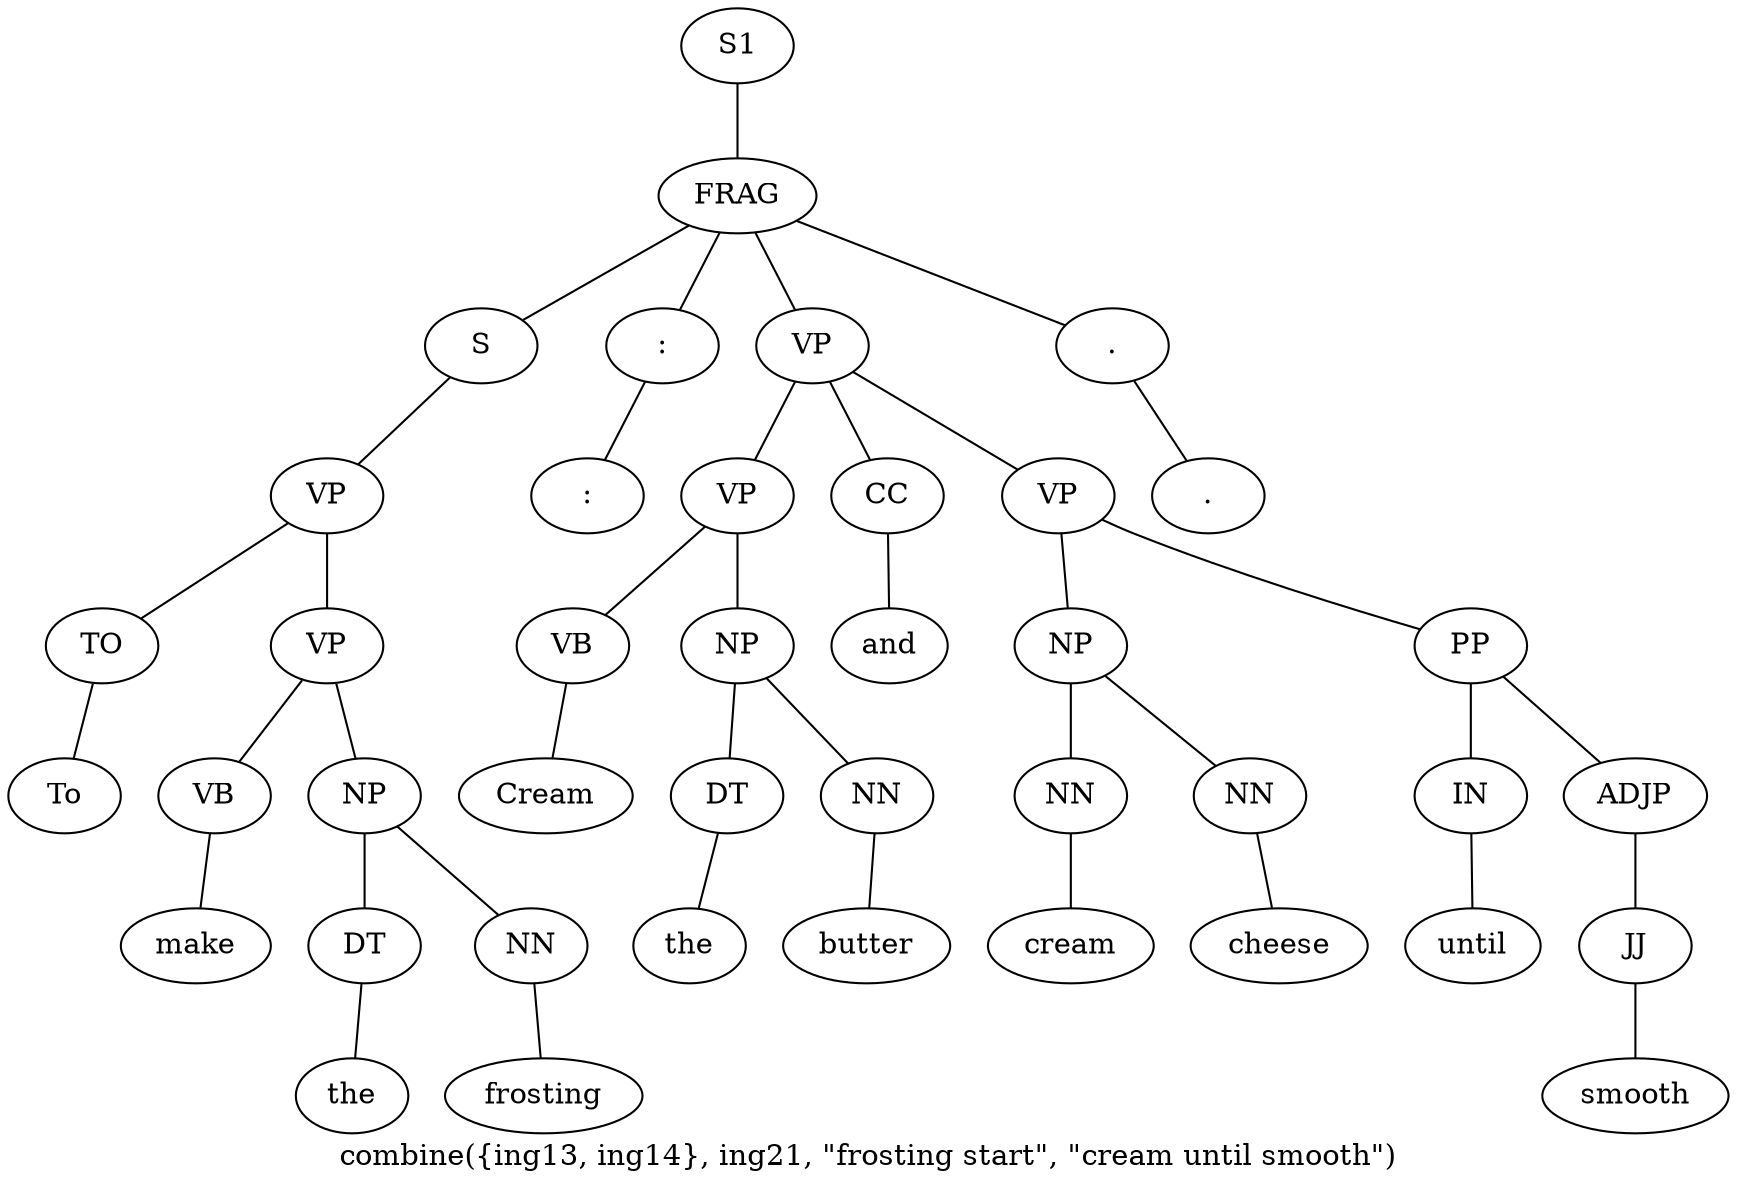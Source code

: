graph SyntaxGraph {
	label = "combine({ing13, ing14}, ing21, \"frosting start\", \"cream until smooth\")";
	Node0 [label="S1"];
	Node1 [label="FRAG"];
	Node2 [label="S"];
	Node3 [label="VP"];
	Node4 [label="TO"];
	Node5 [label="To"];
	Node6 [label="VP"];
	Node7 [label="VB"];
	Node8 [label="make"];
	Node9 [label="NP"];
	Node10 [label="DT"];
	Node11 [label="the"];
	Node12 [label="NN"];
	Node13 [label="frosting"];
	Node14 [label=":"];
	Node15 [label=":"];
	Node16 [label="VP"];
	Node17 [label="VP"];
	Node18 [label="VB"];
	Node19 [label="Cream"];
	Node20 [label="NP"];
	Node21 [label="DT"];
	Node22 [label="the"];
	Node23 [label="NN"];
	Node24 [label="butter"];
	Node25 [label="CC"];
	Node26 [label="and"];
	Node27 [label="VP"];
	Node28 [label="NP"];
	Node29 [label="NN"];
	Node30 [label="cream"];
	Node31 [label="NN"];
	Node32 [label="cheese"];
	Node33 [label="PP"];
	Node34 [label="IN"];
	Node35 [label="until"];
	Node36 [label="ADJP"];
	Node37 [label="JJ"];
	Node38 [label="smooth"];
	Node39 [label="."];
	Node40 [label="."];

	Node0 -- Node1;
	Node1 -- Node2;
	Node1 -- Node14;
	Node1 -- Node16;
	Node1 -- Node39;
	Node2 -- Node3;
	Node3 -- Node4;
	Node3 -- Node6;
	Node4 -- Node5;
	Node6 -- Node7;
	Node6 -- Node9;
	Node7 -- Node8;
	Node9 -- Node10;
	Node9 -- Node12;
	Node10 -- Node11;
	Node12 -- Node13;
	Node14 -- Node15;
	Node16 -- Node17;
	Node16 -- Node25;
	Node16 -- Node27;
	Node17 -- Node18;
	Node17 -- Node20;
	Node18 -- Node19;
	Node20 -- Node21;
	Node20 -- Node23;
	Node21 -- Node22;
	Node23 -- Node24;
	Node25 -- Node26;
	Node27 -- Node28;
	Node27 -- Node33;
	Node28 -- Node29;
	Node28 -- Node31;
	Node29 -- Node30;
	Node31 -- Node32;
	Node33 -- Node34;
	Node33 -- Node36;
	Node34 -- Node35;
	Node36 -- Node37;
	Node37 -- Node38;
	Node39 -- Node40;
}